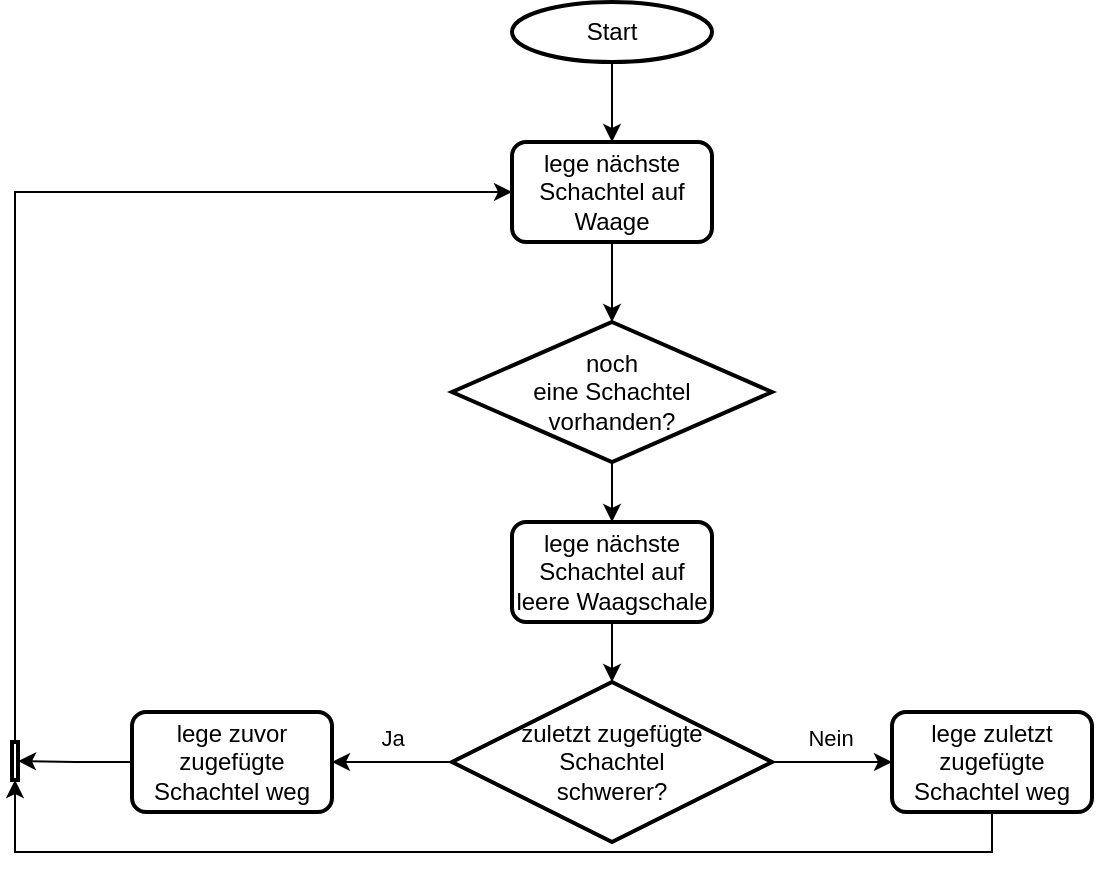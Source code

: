 <mxfile version="14.9.7" type="github">
  <diagram id="r6M8skHL5s6FFcUsjDsS" name="Page-1">
    <mxGraphModel dx="946" dy="620" grid="0" gridSize="10" guides="1" tooltips="1" connect="1" arrows="1" fold="1" page="0" pageScale="1" pageWidth="827" pageHeight="1169" math="0" shadow="0">
      <root>
        <mxCell id="0" />
        <mxCell id="1" parent="0" />
        <mxCell id="Nrn3qzLmEPuo9doUSMoq-4" style="edgeStyle=orthogonalEdgeStyle;rounded=0;orthogonalLoop=1;jettySize=auto;html=1;exitX=0.5;exitY=1;exitDx=0;exitDy=0;exitPerimeter=0;entryX=0.5;entryY=0;entryDx=0;entryDy=0;fontColor=#000000;" edge="1" parent="1" source="Nrn3qzLmEPuo9doUSMoq-1" target="Nrn3qzLmEPuo9doUSMoq-2">
          <mxGeometry relative="1" as="geometry" />
        </mxCell>
        <mxCell id="Nrn3qzLmEPuo9doUSMoq-1" value="Start" style="strokeWidth=2;html=1;shape=mxgraph.flowchart.start_1;whiteSpace=wrap;fontColor=#000000;" vertex="1" parent="1">
          <mxGeometry x="330" y="80" width="100" height="30" as="geometry" />
        </mxCell>
        <mxCell id="Nrn3qzLmEPuo9doUSMoq-5" style="edgeStyle=orthogonalEdgeStyle;rounded=0;orthogonalLoop=1;jettySize=auto;html=1;exitX=0.5;exitY=1;exitDx=0;exitDy=0;entryX=0.5;entryY=0;entryDx=0;entryDy=0;entryPerimeter=0;fontColor=#000000;" edge="1" parent="1" source="Nrn3qzLmEPuo9doUSMoq-2" target="Nrn3qzLmEPuo9doUSMoq-3">
          <mxGeometry relative="1" as="geometry" />
        </mxCell>
        <mxCell id="Nrn3qzLmEPuo9doUSMoq-2" value="lege nächste Schachtel auf Waage" style="rounded=1;whiteSpace=wrap;html=1;absoluteArcSize=1;arcSize=14;strokeWidth=2;fontColor=#000000;" vertex="1" parent="1">
          <mxGeometry x="330" y="150" width="100" height="50" as="geometry" />
        </mxCell>
        <mxCell id="Nrn3qzLmEPuo9doUSMoq-7" style="edgeStyle=orthogonalEdgeStyle;rounded=0;orthogonalLoop=1;jettySize=auto;html=1;exitX=0.5;exitY=1;exitDx=0;exitDy=0;exitPerimeter=0;entryX=0.5;entryY=0;entryDx=0;entryDy=0;fontColor=#000000;" edge="1" parent="1" source="Nrn3qzLmEPuo9doUSMoq-3" target="Nrn3qzLmEPuo9doUSMoq-6">
          <mxGeometry relative="1" as="geometry" />
        </mxCell>
        <mxCell id="Nrn3qzLmEPuo9doUSMoq-3" value="noch &lt;br&gt;eine Schachtel &lt;br&gt;vorhanden?" style="strokeWidth=2;html=1;shape=mxgraph.flowchart.decision;whiteSpace=wrap;fontColor=#000000;" vertex="1" parent="1">
          <mxGeometry x="300" y="240" width="160" height="70" as="geometry" />
        </mxCell>
        <mxCell id="Nrn3qzLmEPuo9doUSMoq-9" style="edgeStyle=orthogonalEdgeStyle;rounded=0;orthogonalLoop=1;jettySize=auto;html=1;exitX=0.5;exitY=1;exitDx=0;exitDy=0;entryX=0.5;entryY=0;entryDx=0;entryDy=0;entryPerimeter=0;fontColor=#000000;" edge="1" parent="1" source="Nrn3qzLmEPuo9doUSMoq-6" target="Nrn3qzLmEPuo9doUSMoq-8">
          <mxGeometry relative="1" as="geometry" />
        </mxCell>
        <mxCell id="Nrn3qzLmEPuo9doUSMoq-6" value="lege nächste Schachtel auf leere Waagschale" style="rounded=1;whiteSpace=wrap;html=1;absoluteArcSize=1;arcSize=14;strokeWidth=2;fontColor=#000000;" vertex="1" parent="1">
          <mxGeometry x="330" y="340" width="100" height="50" as="geometry" />
        </mxCell>
        <mxCell id="Nrn3qzLmEPuo9doUSMoq-12" style="edgeStyle=orthogonalEdgeStyle;rounded=0;orthogonalLoop=1;jettySize=auto;html=1;exitX=0;exitY=0.5;exitDx=0;exitDy=0;exitPerimeter=0;entryX=1;entryY=0.5;entryDx=0;entryDy=0;fontColor=#000000;" edge="1" parent="1" source="Nrn3qzLmEPuo9doUSMoq-8" target="Nrn3qzLmEPuo9doUSMoq-10">
          <mxGeometry relative="1" as="geometry" />
        </mxCell>
        <mxCell id="Nrn3qzLmEPuo9doUSMoq-13" value="Ja" style="edgeLabel;html=1;align=center;verticalAlign=middle;resizable=0;points=[];fontColor=#000000;" vertex="1" connectable="0" parent="Nrn3qzLmEPuo9doUSMoq-12">
          <mxGeometry x="0.133" y="1" relative="1" as="geometry">
            <mxPoint x="4" y="-13" as="offset" />
          </mxGeometry>
        </mxCell>
        <mxCell id="Nrn3qzLmEPuo9doUSMoq-14" value="Nein" style="edgeStyle=orthogonalEdgeStyle;rounded=0;orthogonalLoop=1;jettySize=auto;html=1;exitX=1;exitY=0.5;exitDx=0;exitDy=0;exitPerimeter=0;entryX=0;entryY=0.5;entryDx=0;entryDy=0;fontColor=#000000;" edge="1" parent="1" source="Nrn3qzLmEPuo9doUSMoq-8" target="Nrn3qzLmEPuo9doUSMoq-11">
          <mxGeometry x="-0.033" y="12" relative="1" as="geometry">
            <mxPoint as="offset" />
          </mxGeometry>
        </mxCell>
        <mxCell id="Nrn3qzLmEPuo9doUSMoq-8" value="zuletzt zugefügte&lt;br&gt;Schachtel&lt;br&gt;schwerer?" style="strokeWidth=2;html=1;shape=mxgraph.flowchart.decision;whiteSpace=wrap;fontColor=#000000;" vertex="1" parent="1">
          <mxGeometry x="300" y="420" width="160" height="80" as="geometry" />
        </mxCell>
        <mxCell id="Nrn3qzLmEPuo9doUSMoq-24" style="edgeStyle=orthogonalEdgeStyle;rounded=0;orthogonalLoop=1;jettySize=auto;html=1;exitX=0;exitY=0.5;exitDx=0;exitDy=0;entryX=1;entryY=0.5;entryDx=0;entryDy=0;fontColor=#000000;" edge="1" parent="1" source="Nrn3qzLmEPuo9doUSMoq-10" target="Nrn3qzLmEPuo9doUSMoq-19">
          <mxGeometry relative="1" as="geometry" />
        </mxCell>
        <mxCell id="Nrn3qzLmEPuo9doUSMoq-10" value="lege zuvor zugefügte Schachtel weg" style="rounded=1;whiteSpace=wrap;html=1;absoluteArcSize=1;arcSize=14;strokeWidth=2;fontColor=#000000;" vertex="1" parent="1">
          <mxGeometry x="140" y="435" width="100" height="50" as="geometry" />
        </mxCell>
        <mxCell id="Nrn3qzLmEPuo9doUSMoq-23" style="edgeStyle=orthogonalEdgeStyle;rounded=0;orthogonalLoop=1;jettySize=auto;html=1;exitX=0.5;exitY=1;exitDx=0;exitDy=0;entryX=0.5;entryY=1;entryDx=0;entryDy=0;fontColor=#000000;" edge="1" parent="1" source="Nrn3qzLmEPuo9doUSMoq-11" target="Nrn3qzLmEPuo9doUSMoq-19">
          <mxGeometry relative="1" as="geometry" />
        </mxCell>
        <mxCell id="Nrn3qzLmEPuo9doUSMoq-11" value="lege zuletzt zugefügte Schachtel weg" style="rounded=1;whiteSpace=wrap;html=1;absoluteArcSize=1;arcSize=14;strokeWidth=2;fontColor=#000000;" vertex="1" parent="1">
          <mxGeometry x="520" y="435" width="100" height="50" as="geometry" />
        </mxCell>
        <mxCell id="Nrn3qzLmEPuo9doUSMoq-25" style="edgeStyle=orthogonalEdgeStyle;rounded=0;orthogonalLoop=1;jettySize=auto;html=1;exitX=0.5;exitY=0;exitDx=0;exitDy=0;entryX=0;entryY=0.5;entryDx=0;entryDy=0;fontColor=#000000;" edge="1" parent="1" source="Nrn3qzLmEPuo9doUSMoq-19" target="Nrn3qzLmEPuo9doUSMoq-2">
          <mxGeometry relative="1" as="geometry" />
        </mxCell>
        <mxCell id="Nrn3qzLmEPuo9doUSMoq-19" value="" style="rounded=1;whiteSpace=wrap;html=1;absoluteArcSize=1;arcSize=0;strokeWidth=2;fontColor=#000000;" vertex="1" parent="1">
          <mxGeometry x="80" y="450" width="3" height="19" as="geometry" />
        </mxCell>
      </root>
    </mxGraphModel>
  </diagram>
</mxfile>
